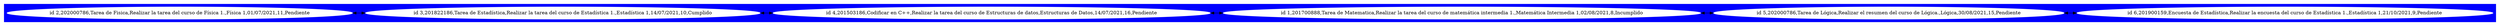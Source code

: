 digraph G {rankdir="LR";subgraph cluster_0 {style=filled;color=blue;node [style=filled,color=white];a0[ label ="id 2,202000786,Tarea de Fisica,Realizar la tarea del curso de Física 1.,Física 1,01/07/2021,11,Pendiente"]a1[ label ="id 3,201822186,Tarea de Estadística,Realizar la tarea del curso de Estadística 1.,Estadística 1,14/07/2021,10,Cumplido"]a2[ label ="id 4,201503186,Codificar en C++,Realizar la tarea del curso de Estructuras de datos,Estructuras de Datos,14/07/2021,16,Pendiente"]a3[ label ="id 1,201700888,Tarea de Matematica,Realizar la tarea del curso de matemática intermedia 1.,Matemática Intermedia 1,02/08/2021,8,Incumplido"]a4[ label ="id 5,202000786,Tarea de Lógica,Realizar el resumen del curso de Lógica.,Lógica,30/08/2021,15,Pendiente"]a5[ label ="id 6,201900159,Encuesta de Estadística,Realizar la encuesta del curso de Estadística 1.,Estadística 1,21/10/2021,9,Pendiente"]a0->a1->a2->a3->a4->a5[dir="both"];}}